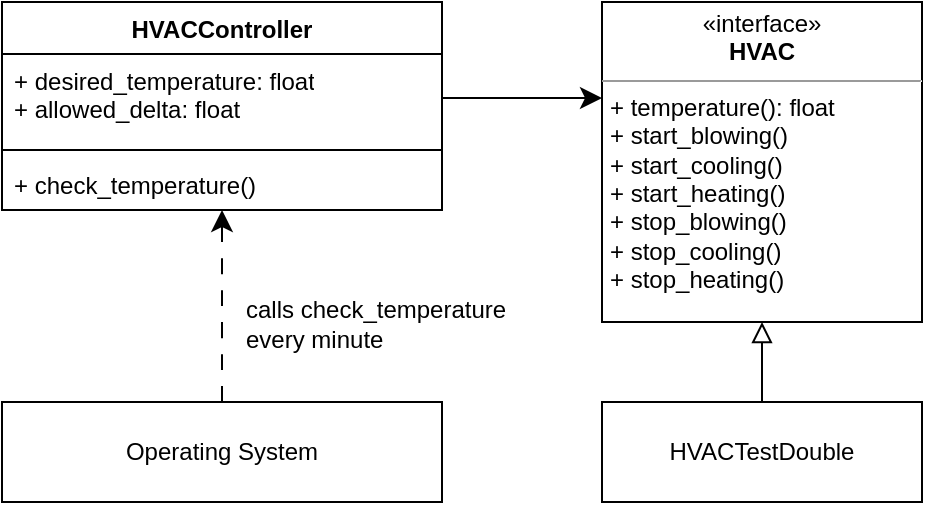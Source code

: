 <mxfile version="23.1.5" type="device">
  <diagram name="Page-1" id="7u4l6aUnjVpdsHGGlt_i">
    <mxGraphModel dx="1985" dy="722" grid="1" gridSize="10" guides="1" tooltips="1" connect="1" arrows="1" fold="1" page="0" pageScale="1" pageWidth="827" pageHeight="1169" math="0" shadow="0">
      <root>
        <mxCell id="0" />
        <mxCell id="1" parent="0" />
        <mxCell id="HkDzidcI0pS3HBkxRl_O-1" value="&lt;p style=&quot;margin:0px;margin-top:4px;text-align:center;&quot;&gt;«interface»&lt;br&gt;&lt;b&gt;HVAC&lt;/b&gt;&lt;/p&gt;&lt;hr size=&quot;1&quot;&gt;&lt;p style=&quot;margin:0px;margin-left:4px;&quot;&gt;+ temperature(): float&lt;/p&gt;&lt;p style=&quot;margin:0px;margin-left:4px;&quot;&gt;+ start_blowing()&lt;/p&gt;&lt;p style=&quot;margin:0px;margin-left:4px;&quot;&gt;+ start_cooling()&lt;/p&gt;&lt;p style=&quot;margin:0px;margin-left:4px;&quot;&gt;+ start_heating()&lt;/p&gt;&lt;p style=&quot;margin: 0px 0px 0px 4px;&quot;&gt;+ stop_blowing()&lt;/p&gt;&lt;p style=&quot;margin: 0px 0px 0px 4px;&quot;&gt;+ stop_cooling()&lt;/p&gt;&lt;p style=&quot;margin: 0px 0px 0px 4px;&quot;&gt;+ stop_heating()&lt;/p&gt;" style="verticalAlign=top;align=left;overflow=fill;html=1;whiteSpace=wrap;" vertex="1" parent="1">
          <mxGeometry x="-160" y="40" width="160" height="160" as="geometry" />
        </mxCell>
        <mxCell id="HkDzidcI0pS3HBkxRl_O-7" style="edgeStyle=none;curved=1;rounded=0;orthogonalLoop=1;jettySize=auto;html=1;exitX=0.5;exitY=0;exitDx=0;exitDy=0;entryX=0.5;entryY=1;entryDx=0;entryDy=0;fontSize=12;startSize=8;endSize=8;endArrow=block;endFill=0;" edge="1" parent="1" source="HkDzidcI0pS3HBkxRl_O-6" target="HkDzidcI0pS3HBkxRl_O-1">
          <mxGeometry relative="1" as="geometry" />
        </mxCell>
        <mxCell id="HkDzidcI0pS3HBkxRl_O-6" value="HVACTestDouble" style="html=1;whiteSpace=wrap;" vertex="1" parent="1">
          <mxGeometry x="-160" y="240" width="160" height="50" as="geometry" />
        </mxCell>
        <mxCell id="HkDzidcI0pS3HBkxRl_O-8" value="HVACController" style="swimlane;fontStyle=1;align=center;verticalAlign=top;childLayout=stackLayout;horizontal=1;startSize=26;horizontalStack=0;resizeParent=1;resizeParentMax=0;resizeLast=0;collapsible=1;marginBottom=0;whiteSpace=wrap;html=1;" vertex="1" parent="1">
          <mxGeometry x="-460" y="40" width="220" height="104" as="geometry" />
        </mxCell>
        <mxCell id="HkDzidcI0pS3HBkxRl_O-9" value="+ desired_temperature: float&lt;br&gt;+ allowed_delta: float" style="text;strokeColor=none;fillColor=none;align=left;verticalAlign=top;spacingLeft=4;spacingRight=4;overflow=hidden;rotatable=0;points=[[0,0.5],[1,0.5]];portConstraint=eastwest;whiteSpace=wrap;html=1;" vertex="1" parent="HkDzidcI0pS3HBkxRl_O-8">
          <mxGeometry y="26" width="220" height="44" as="geometry" />
        </mxCell>
        <mxCell id="HkDzidcI0pS3HBkxRl_O-10" value="" style="line;strokeWidth=1;fillColor=none;align=left;verticalAlign=middle;spacingTop=-1;spacingLeft=3;spacingRight=3;rotatable=0;labelPosition=right;points=[];portConstraint=eastwest;strokeColor=inherit;" vertex="1" parent="HkDzidcI0pS3HBkxRl_O-8">
          <mxGeometry y="70" width="220" height="8" as="geometry" />
        </mxCell>
        <mxCell id="HkDzidcI0pS3HBkxRl_O-11" value="+ check_temperature()" style="text;strokeColor=none;fillColor=none;align=left;verticalAlign=top;spacingLeft=4;spacingRight=4;overflow=hidden;rotatable=0;points=[[0,0.5],[1,0.5]];portConstraint=eastwest;whiteSpace=wrap;html=1;" vertex="1" parent="HkDzidcI0pS3HBkxRl_O-8">
          <mxGeometry y="78" width="220" height="26" as="geometry" />
        </mxCell>
        <mxCell id="HkDzidcI0pS3HBkxRl_O-14" style="edgeStyle=none;curved=1;rounded=0;orthogonalLoop=1;jettySize=auto;html=1;exitX=1;exitY=0.5;exitDx=0;exitDy=0;fontSize=12;startSize=8;endSize=8;entryX=0;entryY=0.3;entryDx=0;entryDy=0;entryPerimeter=0;" edge="1" parent="1" source="HkDzidcI0pS3HBkxRl_O-9" target="HkDzidcI0pS3HBkxRl_O-1">
          <mxGeometry relative="1" as="geometry">
            <mxPoint x="-280" y="88" as="targetPoint" />
          </mxGeometry>
        </mxCell>
        <mxCell id="HkDzidcI0pS3HBkxRl_O-16" style="edgeStyle=none;curved=1;rounded=0;orthogonalLoop=1;jettySize=auto;html=1;exitX=0.5;exitY=0;exitDx=0;exitDy=0;fontSize=12;startSize=8;endSize=8;dashed=1;dashPattern=8 8;" edge="1" parent="1" source="HkDzidcI0pS3HBkxRl_O-15" target="HkDzidcI0pS3HBkxRl_O-8">
          <mxGeometry relative="1" as="geometry" />
        </mxCell>
        <mxCell id="HkDzidcI0pS3HBkxRl_O-17" value="calls check_temperature&lt;br&gt;every minute" style="edgeLabel;html=1;align=left;verticalAlign=middle;resizable=0;points=[];fontSize=12;" vertex="1" connectable="0" parent="HkDzidcI0pS3HBkxRl_O-16">
          <mxGeometry x="-0.137" y="1" relative="1" as="geometry">
            <mxPoint x="11" y="2" as="offset" />
          </mxGeometry>
        </mxCell>
        <mxCell id="HkDzidcI0pS3HBkxRl_O-15" value="Operating System" style="html=1;whiteSpace=wrap;" vertex="1" parent="1">
          <mxGeometry x="-460" y="240" width="220" height="50" as="geometry" />
        </mxCell>
      </root>
    </mxGraphModel>
  </diagram>
</mxfile>
